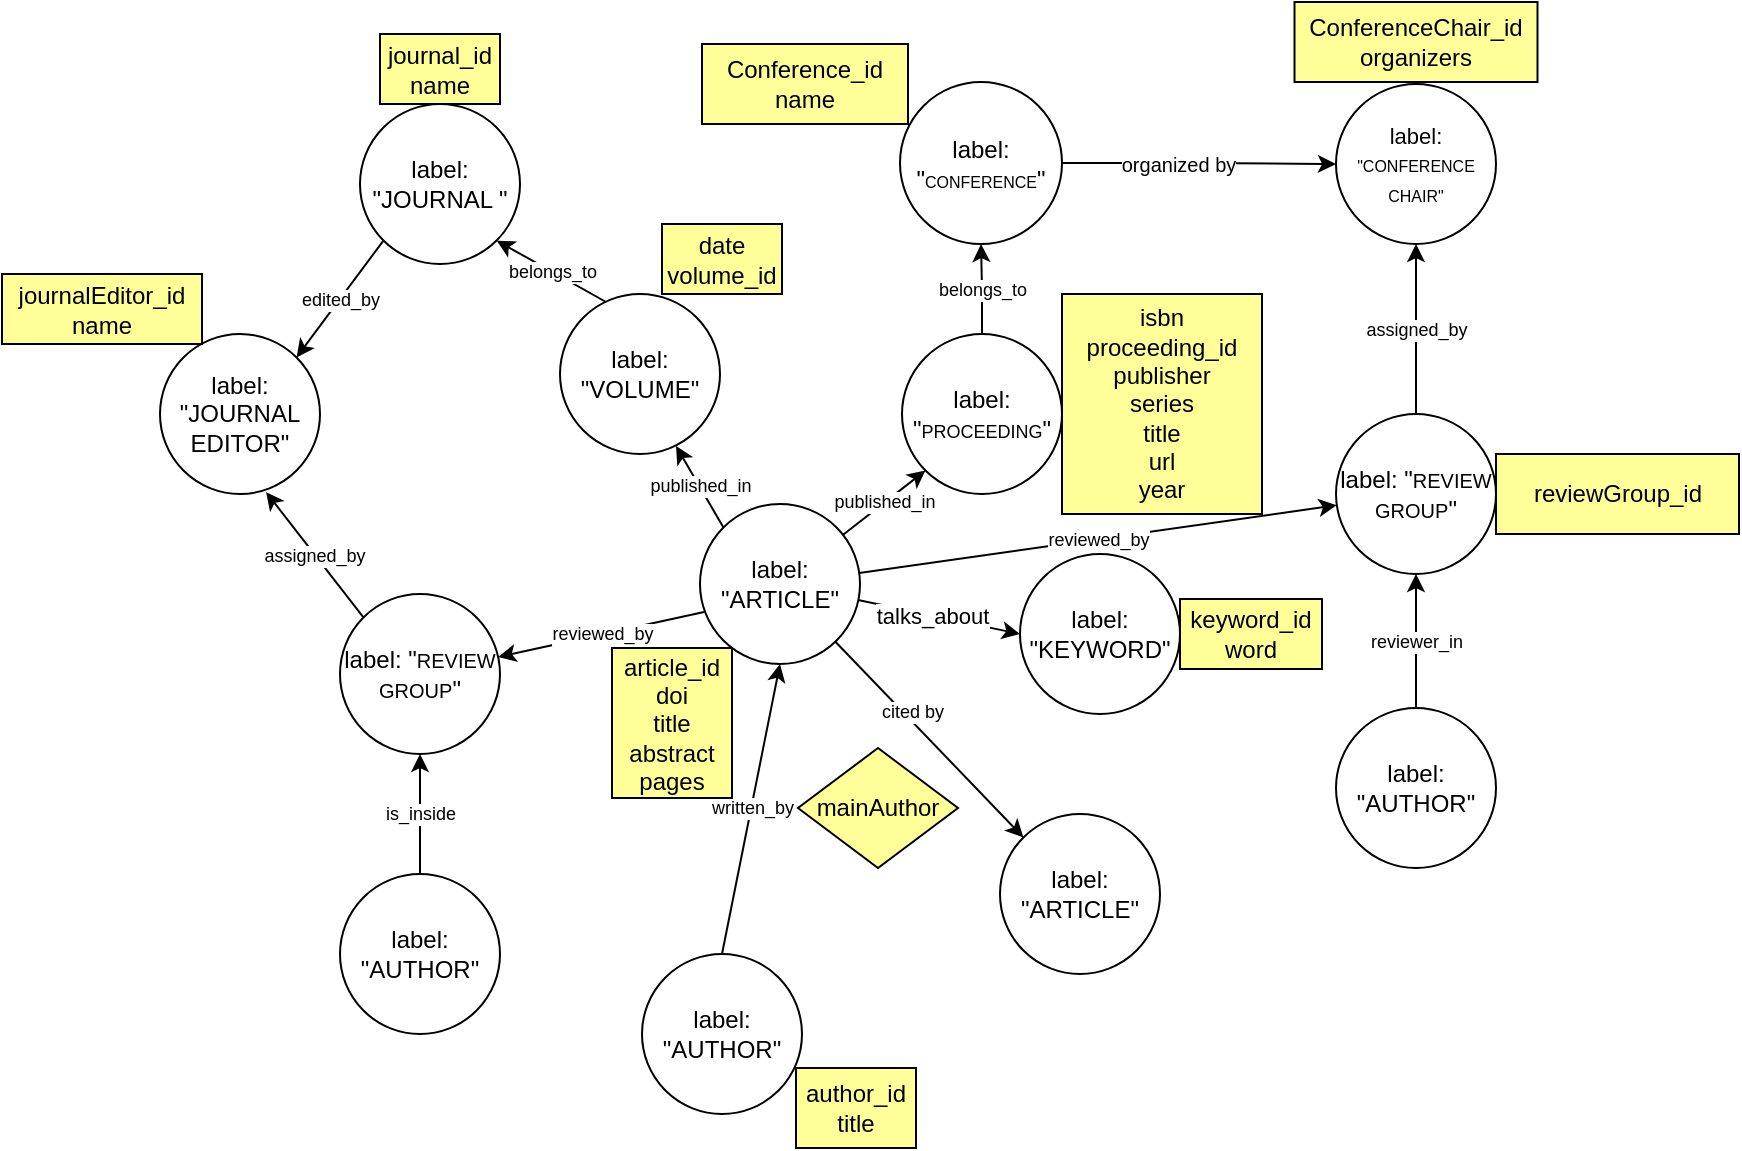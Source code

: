<mxfile version="16.5.1" type="device"><diagram id="w-lrMcVu-h5nAuXOf0wj" name="Page-1"><mxGraphModel dx="1581" dy="967" grid="1" gridSize="10" guides="1" tooltips="1" connect="1" arrows="1" fold="1" page="1" pageScale="1" pageWidth="827" pageHeight="1169" math="0" shadow="0"><root><mxCell id="0"/><mxCell id="1" parent="0"/><mxCell id="LK5f5zeBSLzSLE2Bcoay-2" value="label: &quot;JOURNAL &quot;" style="ellipse;whiteSpace=wrap;html=1;aspect=fixed;" parent="1" vertex="1"><mxGeometry x="259" y="595" width="80" height="80" as="geometry"/></mxCell><mxCell id="LK5f5zeBSLzSLE2Bcoay-3" value="label: &quot;VOLUME&quot;" style="ellipse;whiteSpace=wrap;html=1;aspect=fixed;" parent="1" vertex="1"><mxGeometry x="359" y="690" width="80" height="80" as="geometry"/></mxCell><mxCell id="sx1q31_9wmr5qpD9AZLj-8" value="" style="edgeStyle=orthogonalEdgeStyle;rounded=0;orthogonalLoop=1;jettySize=auto;html=1;" parent="1" source="LK5f5zeBSLzSLE2Bcoay-4" target="sx1q31_9wmr5qpD9AZLj-7" edge="1"><mxGeometry relative="1" as="geometry"/></mxCell><mxCell id="sx1q31_9wmr5qpD9AZLj-9" value="&lt;font style=&quot;font-size: 10px&quot;&gt;organized by&lt;/font&gt;" style="edgeLabel;html=1;align=center;verticalAlign=middle;resizable=0;points=[];" parent="sx1q31_9wmr5qpD9AZLj-8" vertex="1" connectable="0"><mxGeometry x="-0.155" y="-2" relative="1" as="geometry"><mxPoint y="-2" as="offset"/></mxGeometry></mxCell><mxCell id="LK5f5zeBSLzSLE2Bcoay-4" value="label: &quot;&lt;font style=&quot;font-size: 8px&quot;&gt;CONFERENCE&lt;/font&gt;&quot;" style="ellipse;whiteSpace=wrap;html=1;aspect=fixed;" parent="1" vertex="1"><mxGeometry x="529" y="584" width="81" height="81" as="geometry"/></mxCell><mxCell id="LK5f5zeBSLzSLE2Bcoay-9" value="belongs_to" style="edgeStyle=orthogonalEdgeStyle;rounded=0;orthogonalLoop=1;jettySize=auto;html=1;fontSize=9;" parent="1" source="LK5f5zeBSLzSLE2Bcoay-5" target="LK5f5zeBSLzSLE2Bcoay-4" edge="1"><mxGeometry relative="1" as="geometry"/></mxCell><mxCell id="LK5f5zeBSLzSLE2Bcoay-5" value="label: &quot;&lt;font style=&quot;font-size: 9px&quot;&gt;PROCEEDING&lt;/font&gt;&quot;" style="ellipse;whiteSpace=wrap;html=1;aspect=fixed;" parent="1" vertex="1"><mxGeometry x="530" y="710" width="80" height="80" as="geometry"/></mxCell><mxCell id="LK5f5zeBSLzSLE2Bcoay-6" value="label: &quot;ARTICLE&quot;" style="ellipse;whiteSpace=wrap;html=1;aspect=fixed;" parent="1" vertex="1"><mxGeometry x="429" y="795" width="80" height="80" as="geometry"/></mxCell><mxCell id="LK5f5zeBSLzSLE2Bcoay-7" value="published_in" style="endArrow=classic;html=1;rounded=0;fontSize=9;entryX=0;entryY=1;entryDx=0;entryDy=0;" parent="1" source="LK5f5zeBSLzSLE2Bcoay-6" target="LK5f5zeBSLzSLE2Bcoay-5" edge="1"><mxGeometry width="50" height="50" relative="1" as="geometry"><mxPoint x="559" y="795" as="sourcePoint"/><mxPoint x="609" y="745" as="targetPoint"/></mxGeometry></mxCell><mxCell id="LK5f5zeBSLzSLE2Bcoay-14" value="published_in" style="endArrow=classic;html=1;rounded=0;fontSize=9;entryX=0.725;entryY=0.95;entryDx=0;entryDy=0;exitX=0;exitY=0;exitDx=0;exitDy=0;entryPerimeter=0;" parent="1" source="LK5f5zeBSLzSLE2Bcoay-6" target="LK5f5zeBSLzSLE2Bcoay-3" edge="1"><mxGeometry width="50" height="50" relative="1" as="geometry"><mxPoint x="513.894" y="825.444" as="sourcePoint"/><mxPoint x="570.716" y="793.284" as="targetPoint"/></mxGeometry></mxCell><mxCell id="LK5f5zeBSLzSLE2Bcoay-16" value="label: &quot;AUTHOR&quot;" style="ellipse;whiteSpace=wrap;html=1;aspect=fixed;" parent="1" vertex="1"><mxGeometry x="400" y="1020" width="80" height="80" as="geometry"/></mxCell><mxCell id="LK5f5zeBSLzSLE2Bcoay-22" value="label: &quot;ARTICLE&quot;" style="ellipse;whiteSpace=wrap;html=1;aspect=fixed;" parent="1" vertex="1"><mxGeometry x="579" y="950" width="80" height="80" as="geometry"/></mxCell><mxCell id="LK5f5zeBSLzSLE2Bcoay-23" value="" style="endArrow=classic;html=1;rounded=0;fontSize=9;entryX=0;entryY=0;entryDx=0;entryDy=0;" parent="1" source="LK5f5zeBSLzSLE2Bcoay-6" target="LK5f5zeBSLzSLE2Bcoay-22" edge="1"><mxGeometry width="50" height="50" relative="1" as="geometry"><mxPoint x="416.436" y="883.436" as="sourcePoint"/><mxPoint x="353.004" y="850.004" as="targetPoint"/></mxGeometry></mxCell><mxCell id="LK5f5zeBSLzSLE2Bcoay-24" value="cited by" style="edgeLabel;html=1;align=center;verticalAlign=middle;resizable=0;points=[];fontSize=9;" parent="LK5f5zeBSLzSLE2Bcoay-23" vertex="1" connectable="0"><mxGeometry x="-0.231" y="4" relative="1" as="geometry"><mxPoint x="-1" as="offset"/></mxGeometry></mxCell><mxCell id="LK5f5zeBSLzSLE2Bcoay-25" value="label: &lt;br&gt;&quot;KEYWORD&quot;" style="ellipse;whiteSpace=wrap;html=1;aspect=fixed;" parent="1" vertex="1"><mxGeometry x="589" y="820" width="80" height="80" as="geometry"/></mxCell><mxCell id="LK5f5zeBSLzSLE2Bcoay-26" value="" style="endArrow=classic;html=1;rounded=0;fontSize=9;entryX=0;entryY=0.5;entryDx=0;entryDy=0;exitX=0.988;exitY=0.6;exitDx=0;exitDy=0;exitPerimeter=0;" parent="1" source="LK5f5zeBSLzSLE2Bcoay-6" target="LK5f5zeBSLzSLE2Bcoay-25" edge="1"><mxGeometry width="50" height="50" relative="1" as="geometry"><mxPoint x="602.436" y="933.436" as="sourcePoint"/><mxPoint x="539.004" y="900.004" as="targetPoint"/></mxGeometry></mxCell><mxCell id="sx1q31_9wmr5qpD9AZLj-14" value="talks_about" style="edgeLabel;html=1;align=center;verticalAlign=middle;resizable=0;points=[];fontSize=11;" parent="LK5f5zeBSLzSLE2Bcoay-26" vertex="1" connectable="0"><mxGeometry x="-0.109" relative="1" as="geometry"><mxPoint as="offset"/></mxGeometry></mxCell><mxCell id="LK5f5zeBSLzSLE2Bcoay-27" value="label: &quot;&lt;span style=&quot;font-size: x-small&quot;&gt;REVIEW GROUP&lt;/span&gt;&quot;" style="ellipse;whiteSpace=wrap;html=1;aspect=fixed;" parent="1" vertex="1"><mxGeometry x="249" y="840" width="80" height="80" as="geometry"/></mxCell><mxCell id="LK5f5zeBSLzSLE2Bcoay-31" value="label: &quot;AUTHOR&quot;" style="ellipse;whiteSpace=wrap;html=1;aspect=fixed;" parent="1" vertex="1"><mxGeometry x="249" y="980" width="80" height="80" as="geometry"/></mxCell><mxCell id="j3Y0YYszkbLfu557VzJ4-1" value="label: &quot;JOURNAL EDITOR&quot;" style="ellipse;whiteSpace=wrap;html=1;aspect=fixed;" parent="1" vertex="1"><mxGeometry x="159" y="710" width="80" height="80" as="geometry"/></mxCell><mxCell id="j3Y0YYszkbLfu557VzJ4-3" value="edited_by" style="endArrow=classic;html=1;rounded=0;fontSize=9;entryX=1;entryY=0;entryDx=0;entryDy=0;exitX=0;exitY=1;exitDx=0;exitDy=0;" parent="1" source="LK5f5zeBSLzSLE2Bcoay-2" target="j3Y0YYszkbLfu557VzJ4-1" edge="1"><mxGeometry width="50" height="50" relative="1" as="geometry"><mxPoint x="252.436" y="738.436" as="sourcePoint"/><mxPoint x="189.004" y="705.004" as="targetPoint"/></mxGeometry></mxCell><mxCell id="j3Y0YYszkbLfu557VzJ4-5" value="reviewed_by" style="endArrow=classic;html=1;rounded=0;fontSize=9;exitX=0.025;exitY=0.675;exitDx=0;exitDy=0;exitPerimeter=0;" parent="1" source="LK5f5zeBSLzSLE2Bcoay-6" target="LK5f5zeBSLzSLE2Bcoay-27" edge="1"><mxGeometry width="50" height="50" relative="1" as="geometry"><mxPoint x="359" y="850" as="sourcePoint"/><mxPoint x="387.284" y="783.284" as="targetPoint"/></mxGeometry></mxCell><mxCell id="j3Y0YYszkbLfu557VzJ4-7" value="is_inside" style="endArrow=classic;html=1;rounded=0;fontSize=9;exitX=0.5;exitY=0;exitDx=0;exitDy=0;entryX=0.5;entryY=1;entryDx=0;entryDy=0;" parent="1" source="LK5f5zeBSLzSLE2Bcoay-31" target="LK5f5zeBSLzSLE2Bcoay-27" edge="1"><mxGeometry width="50" height="50" relative="1" as="geometry"><mxPoint x="441" y="859" as="sourcePoint"/><mxPoint x="338.08" y="881.469" as="targetPoint"/></mxGeometry></mxCell><mxCell id="j3Y0YYszkbLfu557VzJ4-8" value="written_by" style="endArrow=classic;html=1;rounded=0;fontSize=9;exitX=0.5;exitY=0;exitDx=0;exitDy=0;entryX=0.5;entryY=1;entryDx=0;entryDy=0;" parent="1" source="LK5f5zeBSLzSLE2Bcoay-16" target="LK5f5zeBSLzSLE2Bcoay-6" edge="1"><mxGeometry width="50" height="50" relative="1" as="geometry"><mxPoint x="299" y="970" as="sourcePoint"/><mxPoint x="299" y="930" as="targetPoint"/></mxGeometry></mxCell><mxCell id="j3Y0YYszkbLfu557VzJ4-9" value="assigned_by" style="endArrow=classic;html=1;rounded=0;fontSize=9;entryX=0.663;entryY=0.988;entryDx=0;entryDy=0;exitX=0;exitY=0;exitDx=0;exitDy=0;entryPerimeter=0;" parent="1" source="LK5f5zeBSLzSLE2Bcoay-27" target="j3Y0YYszkbLfu557VzJ4-1" edge="1"><mxGeometry width="50" height="50" relative="1" as="geometry"><mxPoint x="308.996" y="740.004" as="sourcePoint"/><mxPoint x="195.564" y="838.436" as="targetPoint"/></mxGeometry></mxCell><mxCell id="j3Y0YYszkbLfu557VzJ4-10" value="belongs_to" style="endArrow=classic;html=1;rounded=0;fontSize=9;entryX=1;entryY=1;entryDx=0;entryDy=0;exitX=0.288;exitY=0.05;exitDx=0;exitDy=0;exitPerimeter=0;" parent="1" source="LK5f5zeBSLzSLE2Bcoay-3" target="LK5f5zeBSLzSLE2Bcoay-2" edge="1"><mxGeometry width="50" height="50" relative="1" as="geometry"><mxPoint x="450.716" y="816.716" as="sourcePoint"/><mxPoint x="439" y="765" as="targetPoint"/></mxGeometry></mxCell><mxCell id="sx1q31_9wmr5qpD9AZLj-2" value="label: &quot;&lt;font size=&quot;1&quot;&gt;REVIEW GROUP&lt;/font&gt;&quot;" style="ellipse;whiteSpace=wrap;html=1;aspect=fixed;" parent="1" vertex="1"><mxGeometry x="747" y="750" width="80" height="80" as="geometry"/></mxCell><mxCell id="sx1q31_9wmr5qpD9AZLj-3" value="label: &quot;AUTHOR&quot;" style="ellipse;whiteSpace=wrap;html=1;aspect=fixed;" parent="1" vertex="1"><mxGeometry x="747" y="897" width="80" height="80" as="geometry"/></mxCell><mxCell id="sx1q31_9wmr5qpD9AZLj-4" value="reviewed_by" style="endArrow=classic;html=1;rounded=0;fontSize=9;" parent="1" source="LK5f5zeBSLzSLE2Bcoay-6" target="sx1q31_9wmr5qpD9AZLj-2" edge="1"><mxGeometry width="50" height="50" relative="1" as="geometry"><mxPoint x="980" y="585" as="sourcePoint"/><mxPoint x="1008.284" y="518.284" as="targetPoint"/></mxGeometry></mxCell><mxCell id="sx1q31_9wmr5qpD9AZLj-5" value="reviewer_in" style="endArrow=classic;html=1;rounded=0;fontSize=9;exitX=0.5;exitY=0;exitDx=0;exitDy=0;entryX=0.5;entryY=1;entryDx=0;entryDy=0;" parent="1" source="sx1q31_9wmr5qpD9AZLj-3" target="sx1q31_9wmr5qpD9AZLj-2" edge="1"><mxGeometry width="50" height="50" relative="1" as="geometry"><mxPoint x="1062" y="594" as="sourcePoint"/><mxPoint x="959.08" y="616.469" as="targetPoint"/></mxGeometry></mxCell><mxCell id="sx1q31_9wmr5qpD9AZLj-6" value="assigned_by" style="endArrow=classic;html=1;rounded=0;fontSize=9;entryX=0.5;entryY=1;entryDx=0;entryDy=0;" parent="1" source="sx1q31_9wmr5qpD9AZLj-2" target="sx1q31_9wmr5qpD9AZLj-7" edge="1"><mxGeometry width="50" height="50" relative="1" as="geometry"><mxPoint x="790" y="625" as="sourcePoint"/><mxPoint x="820" y="580" as="targetPoint"/></mxGeometry></mxCell><mxCell id="sx1q31_9wmr5qpD9AZLj-7" value="&lt;font style=&quot;font-size: 11px&quot;&gt;label: &lt;/font&gt;&lt;font style=&quot;font-size: 8px&quot;&gt;&quot;CONFERENCE CHAIR&quot;&lt;/font&gt;" style="ellipse;whiteSpace=wrap;html=1;aspect=fixed;" parent="1" vertex="1"><mxGeometry x="747" y="585" width="80" height="80" as="geometry"/></mxCell><mxCell id="QoxjLdopskfyyCBjjr8U-1" value="article_id&lt;br&gt;doi&lt;br&gt;title&lt;br&gt;abstract&lt;br&gt;pages" style="rounded=0;whiteSpace=wrap;html=1;fillColor=#FFFF99;" parent="1" vertex="1"><mxGeometry x="385" y="867" width="60" height="75" as="geometry"/></mxCell><mxCell id="QoxjLdopskfyyCBjjr8U-2" value="author_id&lt;br&gt;title" style="rounded=0;whiteSpace=wrap;html=1;fillColor=#FFFF99;" parent="1" vertex="1"><mxGeometry x="477" y="1077" width="60" height="40" as="geometry"/></mxCell><mxCell id="QoxjLdopskfyyCBjjr8U-3" value="Conference_id&lt;br&gt;name" style="rounded=0;whiteSpace=wrap;html=1;fillColor=#FFFF99;" parent="1" vertex="1"><mxGeometry x="430" y="565" width="103" height="40" as="geometry"/></mxCell><mxCell id="QoxjLdopskfyyCBjjr8U-4" value="ConferenceChair_id&lt;br&gt;organizers" style="rounded=0;whiteSpace=wrap;html=1;fillColor=#FFFF99;" parent="1" vertex="1"><mxGeometry x="726.25" y="544" width="121.5" height="40" as="geometry"/></mxCell><mxCell id="QoxjLdopskfyyCBjjr8U-5" value="journal_id&lt;br&gt;name" style="rounded=0;whiteSpace=wrap;html=1;fillColor=#FFFF99;" parent="1" vertex="1"><mxGeometry x="269" y="560" width="60" height="35" as="geometry"/></mxCell><mxCell id="QoxjLdopskfyyCBjjr8U-6" value="journalEditor_id&lt;br&gt;name" style="rounded=0;whiteSpace=wrap;html=1;fillColor=#FFFF99;" parent="1" vertex="1"><mxGeometry x="80" y="680" width="100" height="35" as="geometry"/></mxCell><mxCell id="QoxjLdopskfyyCBjjr8U-7" value="keyword_id&lt;br&gt;word" style="rounded=0;whiteSpace=wrap;html=1;fillColor=#FFFF99;" parent="1" vertex="1"><mxGeometry x="669" y="842.5" width="71" height="35" as="geometry"/></mxCell><mxCell id="QoxjLdopskfyyCBjjr8U-8" value="isbn&lt;br&gt;proceeding_id&lt;br&gt;publisher&lt;br&gt;series&lt;br&gt;title&lt;br&gt;url&lt;br&gt;year" style="rounded=0;whiteSpace=wrap;html=1;fillColor=#FFFF99;" parent="1" vertex="1"><mxGeometry x="610" y="690" width="100" height="110" as="geometry"/></mxCell><mxCell id="QoxjLdopskfyyCBjjr8U-9" value="reviewGroup_id" style="rounded=0;whiteSpace=wrap;html=1;fillColor=#FFFF99;" parent="1" vertex="1"><mxGeometry x="827" y="770" width="121.5" height="40" as="geometry"/></mxCell><mxCell id="QoxjLdopskfyyCBjjr8U-10" value="date&lt;br&gt;volume_id" style="rounded=0;whiteSpace=wrap;html=1;fillColor=#FFFF99;" parent="1" vertex="1"><mxGeometry x="410" y="655" width="60" height="35" as="geometry"/></mxCell><mxCell id="LNDG3EA6BIWdjMcUa28a-1" value="mainAuthor" style="rhombus;whiteSpace=wrap;html=1;fillColor=#FFFF99;" parent="1" vertex="1"><mxGeometry x="478" y="917" width="80" height="60" as="geometry"/></mxCell></root></mxGraphModel></diagram></mxfile>
